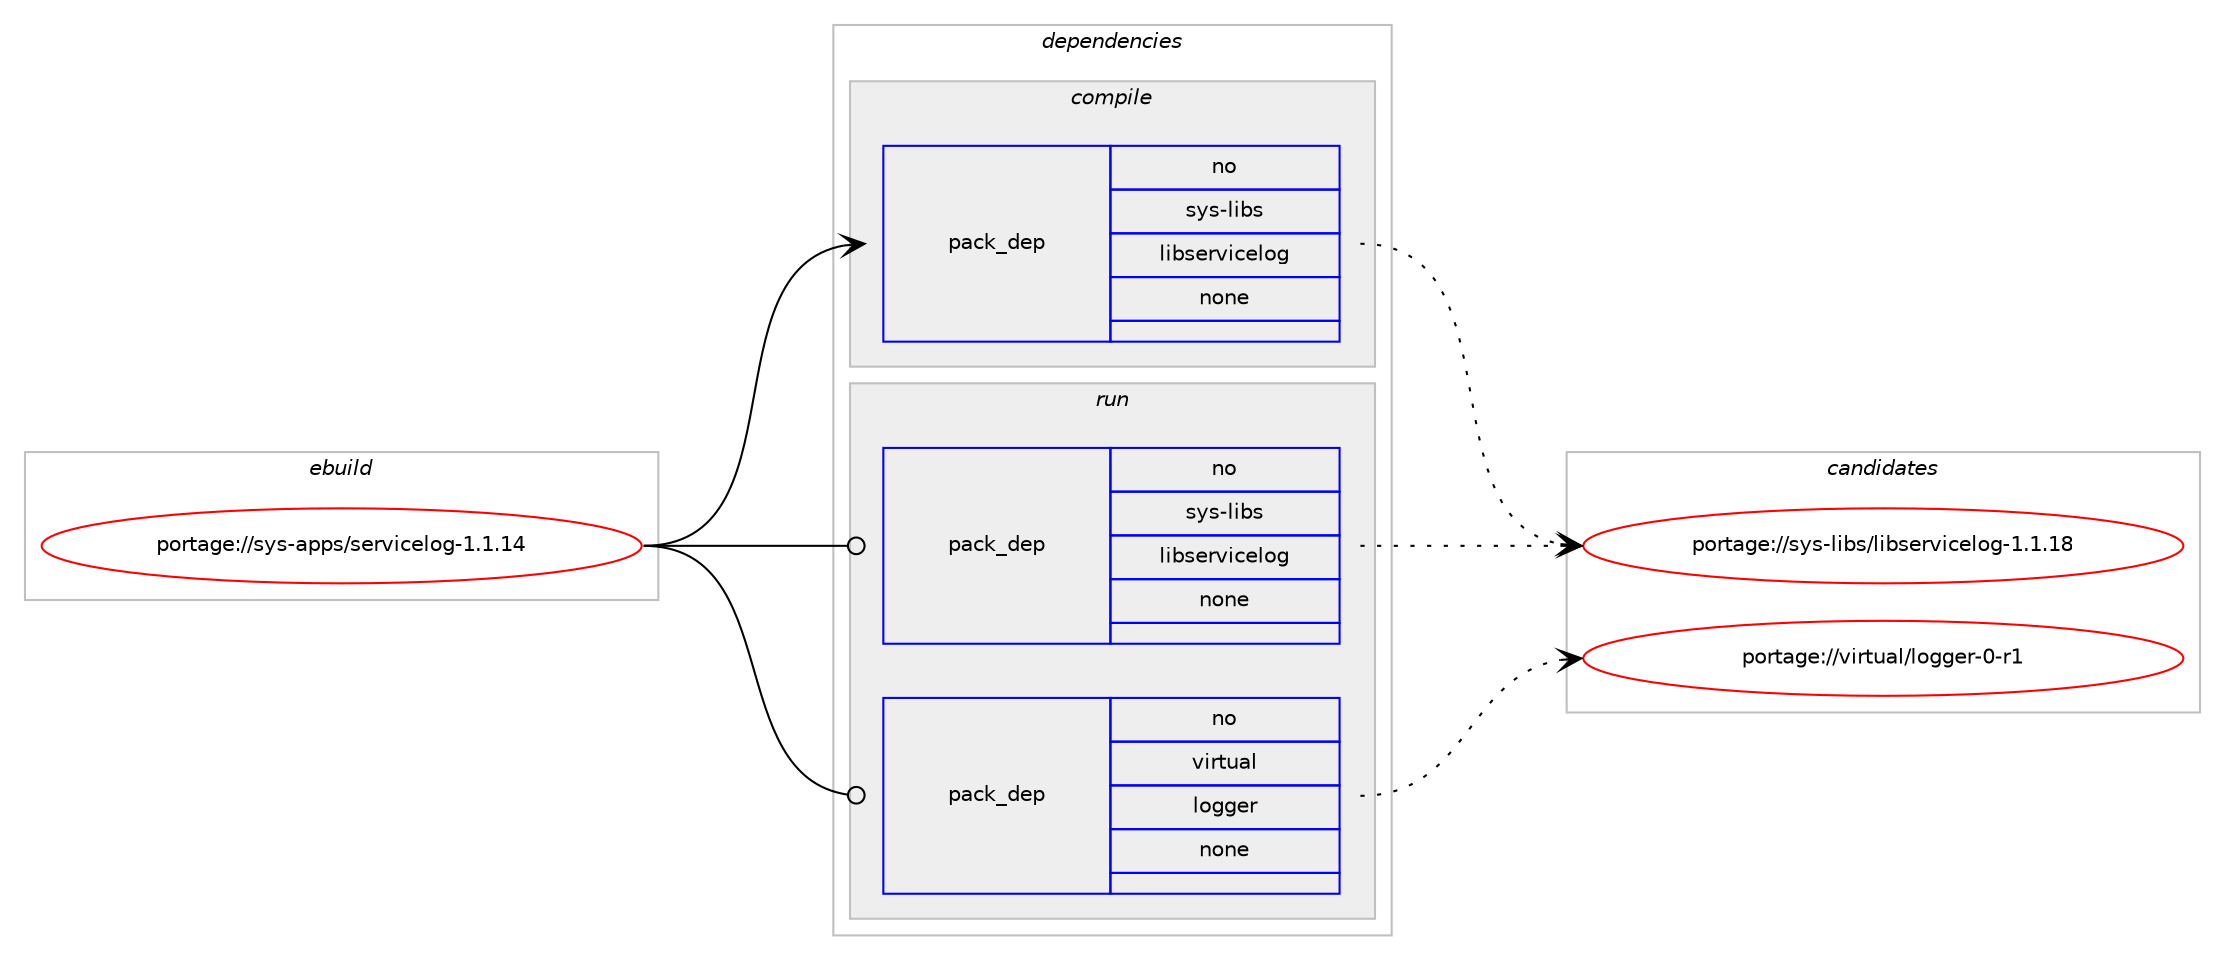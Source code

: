digraph prolog {

# *************
# Graph options
# *************

newrank=true;
concentrate=true;
compound=true;
graph [rankdir=LR,fontname=Helvetica,fontsize=10,ranksep=1.5];#, ranksep=2.5, nodesep=0.2];
edge  [arrowhead=vee];
node  [fontname=Helvetica,fontsize=10];

# **********
# The ebuild
# **********

subgraph cluster_leftcol {
color=gray;
rank=same;
label=<<i>ebuild</i>>;
id [label="portage://sys-apps/servicelog-1.1.14", color=red, width=4, href="../sys-apps/servicelog-1.1.14.svg"];
}

# ****************
# The dependencies
# ****************

subgraph cluster_midcol {
color=gray;
label=<<i>dependencies</i>>;
subgraph cluster_compile {
fillcolor="#eeeeee";
style=filled;
label=<<i>compile</i>>;
subgraph pack2262 {
dependency2660 [label=<<TABLE BORDER="0" CELLBORDER="1" CELLSPACING="0" CELLPADDING="4" WIDTH="220"><TR><TD ROWSPAN="6" CELLPADDING="30">pack_dep</TD></TR><TR><TD WIDTH="110">no</TD></TR><TR><TD>sys-libs</TD></TR><TR><TD>libservicelog</TD></TR><TR><TD>none</TD></TR><TR><TD></TD></TR></TABLE>>, shape=none, color=blue];
}
id:e -> dependency2660:w [weight=20,style="solid",arrowhead="vee"];
}
subgraph cluster_compileandrun {
fillcolor="#eeeeee";
style=filled;
label=<<i>compile and run</i>>;
}
subgraph cluster_run {
fillcolor="#eeeeee";
style=filled;
label=<<i>run</i>>;
subgraph pack2263 {
dependency2661 [label=<<TABLE BORDER="0" CELLBORDER="1" CELLSPACING="0" CELLPADDING="4" WIDTH="220"><TR><TD ROWSPAN="6" CELLPADDING="30">pack_dep</TD></TR><TR><TD WIDTH="110">no</TD></TR><TR><TD>sys-libs</TD></TR><TR><TD>libservicelog</TD></TR><TR><TD>none</TD></TR><TR><TD></TD></TR></TABLE>>, shape=none, color=blue];
}
id:e -> dependency2661:w [weight=20,style="solid",arrowhead="odot"];
subgraph pack2264 {
dependency2662 [label=<<TABLE BORDER="0" CELLBORDER="1" CELLSPACING="0" CELLPADDING="4" WIDTH="220"><TR><TD ROWSPAN="6" CELLPADDING="30">pack_dep</TD></TR><TR><TD WIDTH="110">no</TD></TR><TR><TD>virtual</TD></TR><TR><TD>logger</TD></TR><TR><TD>none</TD></TR><TR><TD></TD></TR></TABLE>>, shape=none, color=blue];
}
id:e -> dependency2662:w [weight=20,style="solid",arrowhead="odot"];
}
}

# **************
# The candidates
# **************

subgraph cluster_choices {
rank=same;
color=gray;
label=<<i>candidates</i>>;

subgraph choice2262 {
color=black;
nodesep=1;
choice115121115451081059811547108105981151011141181059910110811110345494649464956 [label="portage://sys-libs/libservicelog-1.1.18", color=red, width=4,href="../sys-libs/libservicelog-1.1.18.svg"];
dependency2660:e -> choice115121115451081059811547108105981151011141181059910110811110345494649464956:w [style=dotted,weight="100"];
}
subgraph choice2263 {
color=black;
nodesep=1;
choice115121115451081059811547108105981151011141181059910110811110345494649464956 [label="portage://sys-libs/libservicelog-1.1.18", color=red, width=4,href="../sys-libs/libservicelog-1.1.18.svg"];
dependency2661:e -> choice115121115451081059811547108105981151011141181059910110811110345494649464956:w [style=dotted,weight="100"];
}
subgraph choice2264 {
color=black;
nodesep=1;
choice118105114116117971084710811110310310111445484511449 [label="portage://virtual/logger-0-r1", color=red, width=4,href="../virtual/logger-0-r1.svg"];
dependency2662:e -> choice118105114116117971084710811110310310111445484511449:w [style=dotted,weight="100"];
}
}

}
